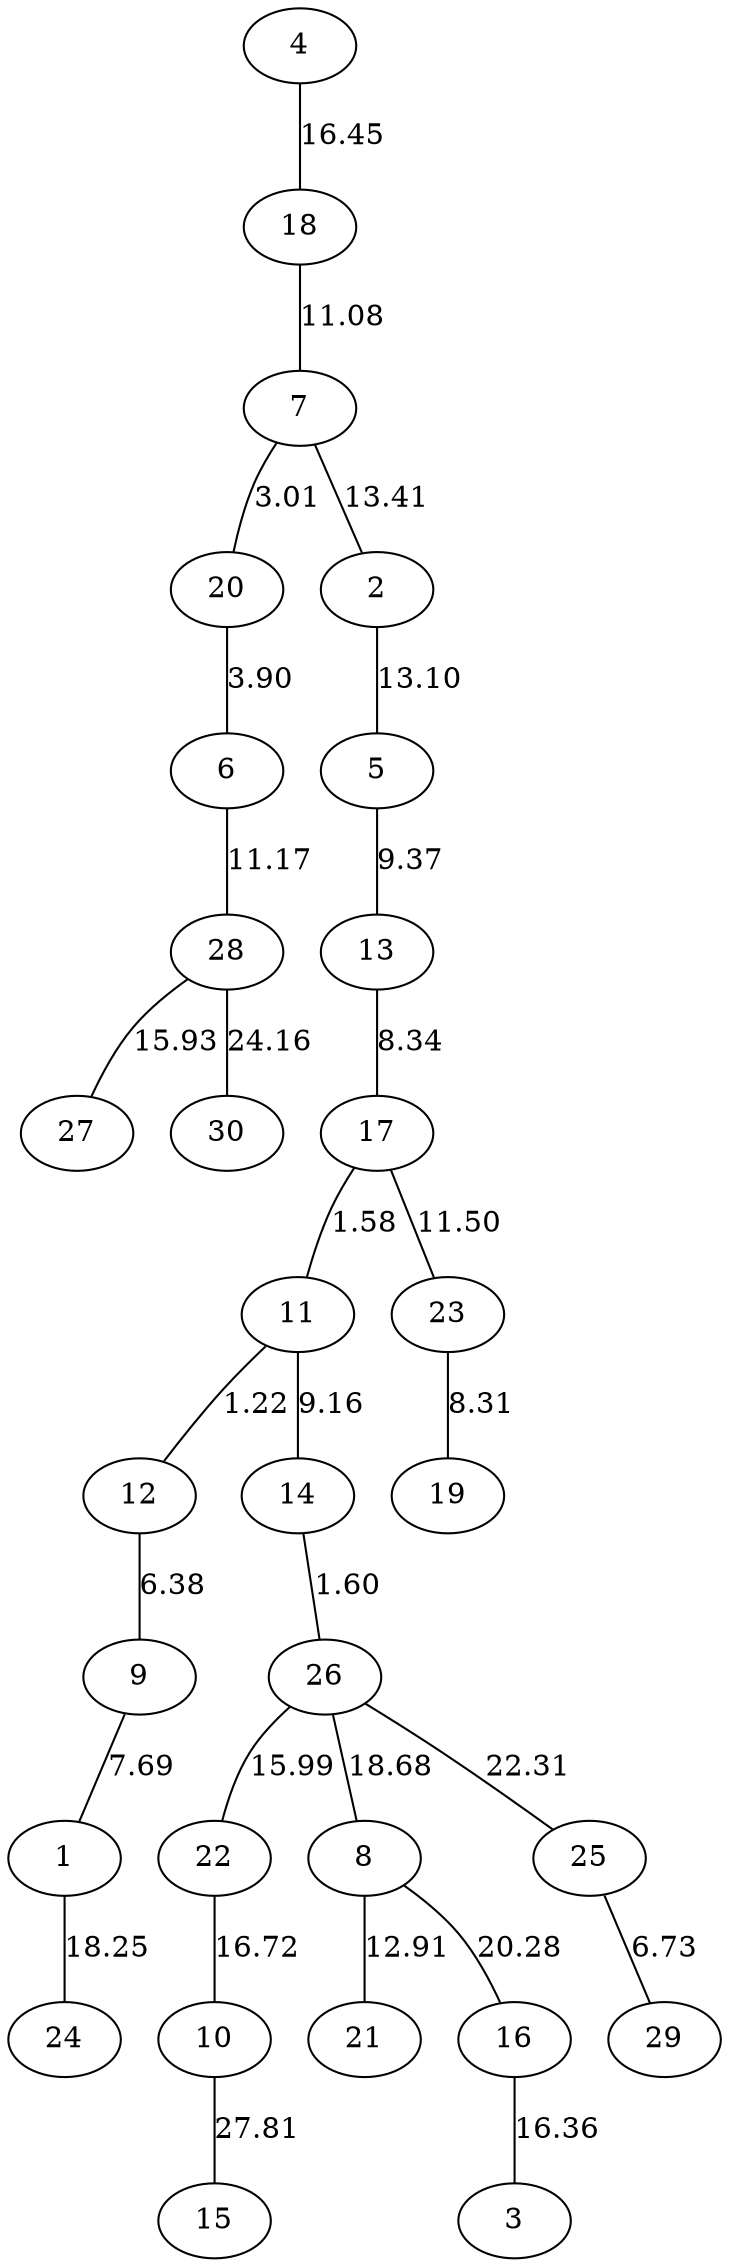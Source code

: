 graph {
4--18[label=16.45]
18--7[label=11.08]
7--20[label=3.01]
20--6[label=3.90]
6--28[label=11.17]
7--2[label=13.41]
2--5[label=13.10]
5--13[label=9.37]
13--17[label=8.34]
17--11[label=1.58]
11--12[label=1.22]
12--9[label=6.38]
9--1[label=7.69]
11--14[label=9.16]
14--26[label=1.60]
17--23[label=11.50]
23--19[label=8.31]
28--27[label=15.93]
26--22[label=15.99]
22--10[label=16.72]
1--24[label=18.25]
26--8[label=18.68]
8--21[label=12.91]
8--16[label=20.28]
16--3[label=16.36]
26--25[label=22.31]
25--29[label=6.73]
28--30[label=24.16]
10--15[label=27.81]
}
